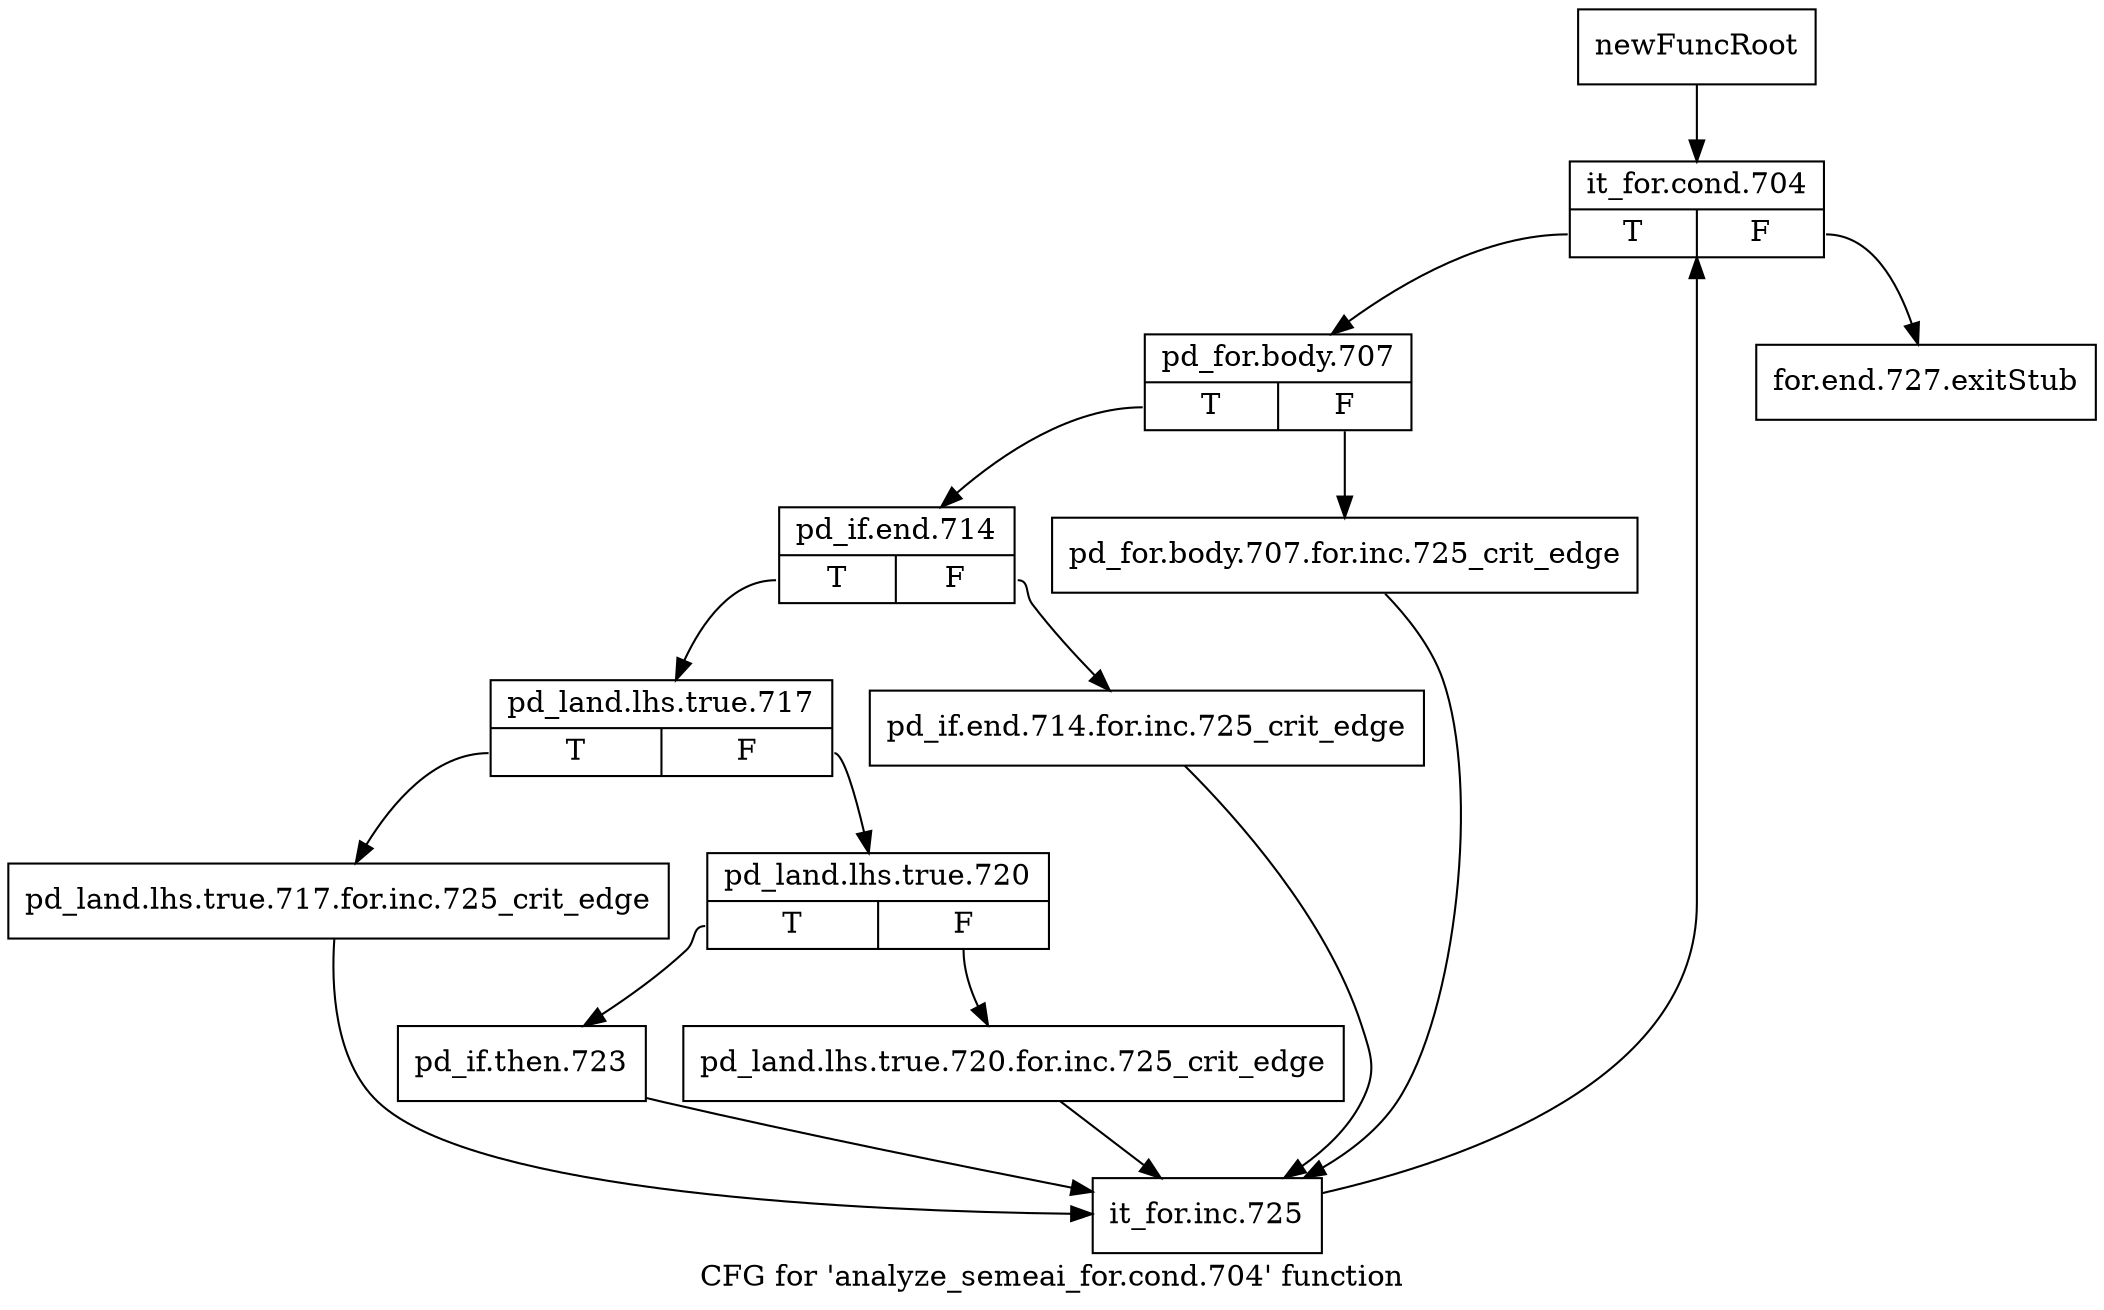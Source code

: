 digraph "CFG for 'analyze_semeai_for.cond.704' function" {
	label="CFG for 'analyze_semeai_for.cond.704' function";

	Node0x453d650 [shape=record,label="{newFuncRoot}"];
	Node0x453d650 -> Node0x453d6f0;
	Node0x453d6a0 [shape=record,label="{for.end.727.exitStub}"];
	Node0x453d6f0 [shape=record,label="{it_for.cond.704|{<s0>T|<s1>F}}"];
	Node0x453d6f0:s0 -> Node0x453d740;
	Node0x453d6f0:s1 -> Node0x453d6a0;
	Node0x453d740 [shape=record,label="{pd_for.body.707|{<s0>T|<s1>F}}"];
	Node0x453d740:s0 -> Node0x453d7e0;
	Node0x453d740:s1 -> Node0x453d790;
	Node0x453d790 [shape=record,label="{pd_for.body.707.for.inc.725_crit_edge}"];
	Node0x453d790 -> Node0x453da10;
	Node0x453d7e0 [shape=record,label="{pd_if.end.714|{<s0>T|<s1>F}}"];
	Node0x453d7e0:s0 -> Node0x453d880;
	Node0x453d7e0:s1 -> Node0x453d830;
	Node0x453d830 [shape=record,label="{pd_if.end.714.for.inc.725_crit_edge}"];
	Node0x453d830 -> Node0x453da10;
	Node0x453d880 [shape=record,label="{pd_land.lhs.true.717|{<s0>T|<s1>F}}"];
	Node0x453d880:s0 -> Node0x453d9c0;
	Node0x453d880:s1 -> Node0x453d8d0;
	Node0x453d8d0 [shape=record,label="{pd_land.lhs.true.720|{<s0>T|<s1>F}}"];
	Node0x453d8d0:s0 -> Node0x453d970;
	Node0x453d8d0:s1 -> Node0x453d920;
	Node0x453d920 [shape=record,label="{pd_land.lhs.true.720.for.inc.725_crit_edge}"];
	Node0x453d920 -> Node0x453da10;
	Node0x453d970 [shape=record,label="{pd_if.then.723}"];
	Node0x453d970 -> Node0x453da10;
	Node0x453d9c0 [shape=record,label="{pd_land.lhs.true.717.for.inc.725_crit_edge}"];
	Node0x453d9c0 -> Node0x453da10;
	Node0x453da10 [shape=record,label="{it_for.inc.725}"];
	Node0x453da10 -> Node0x453d6f0;
}
